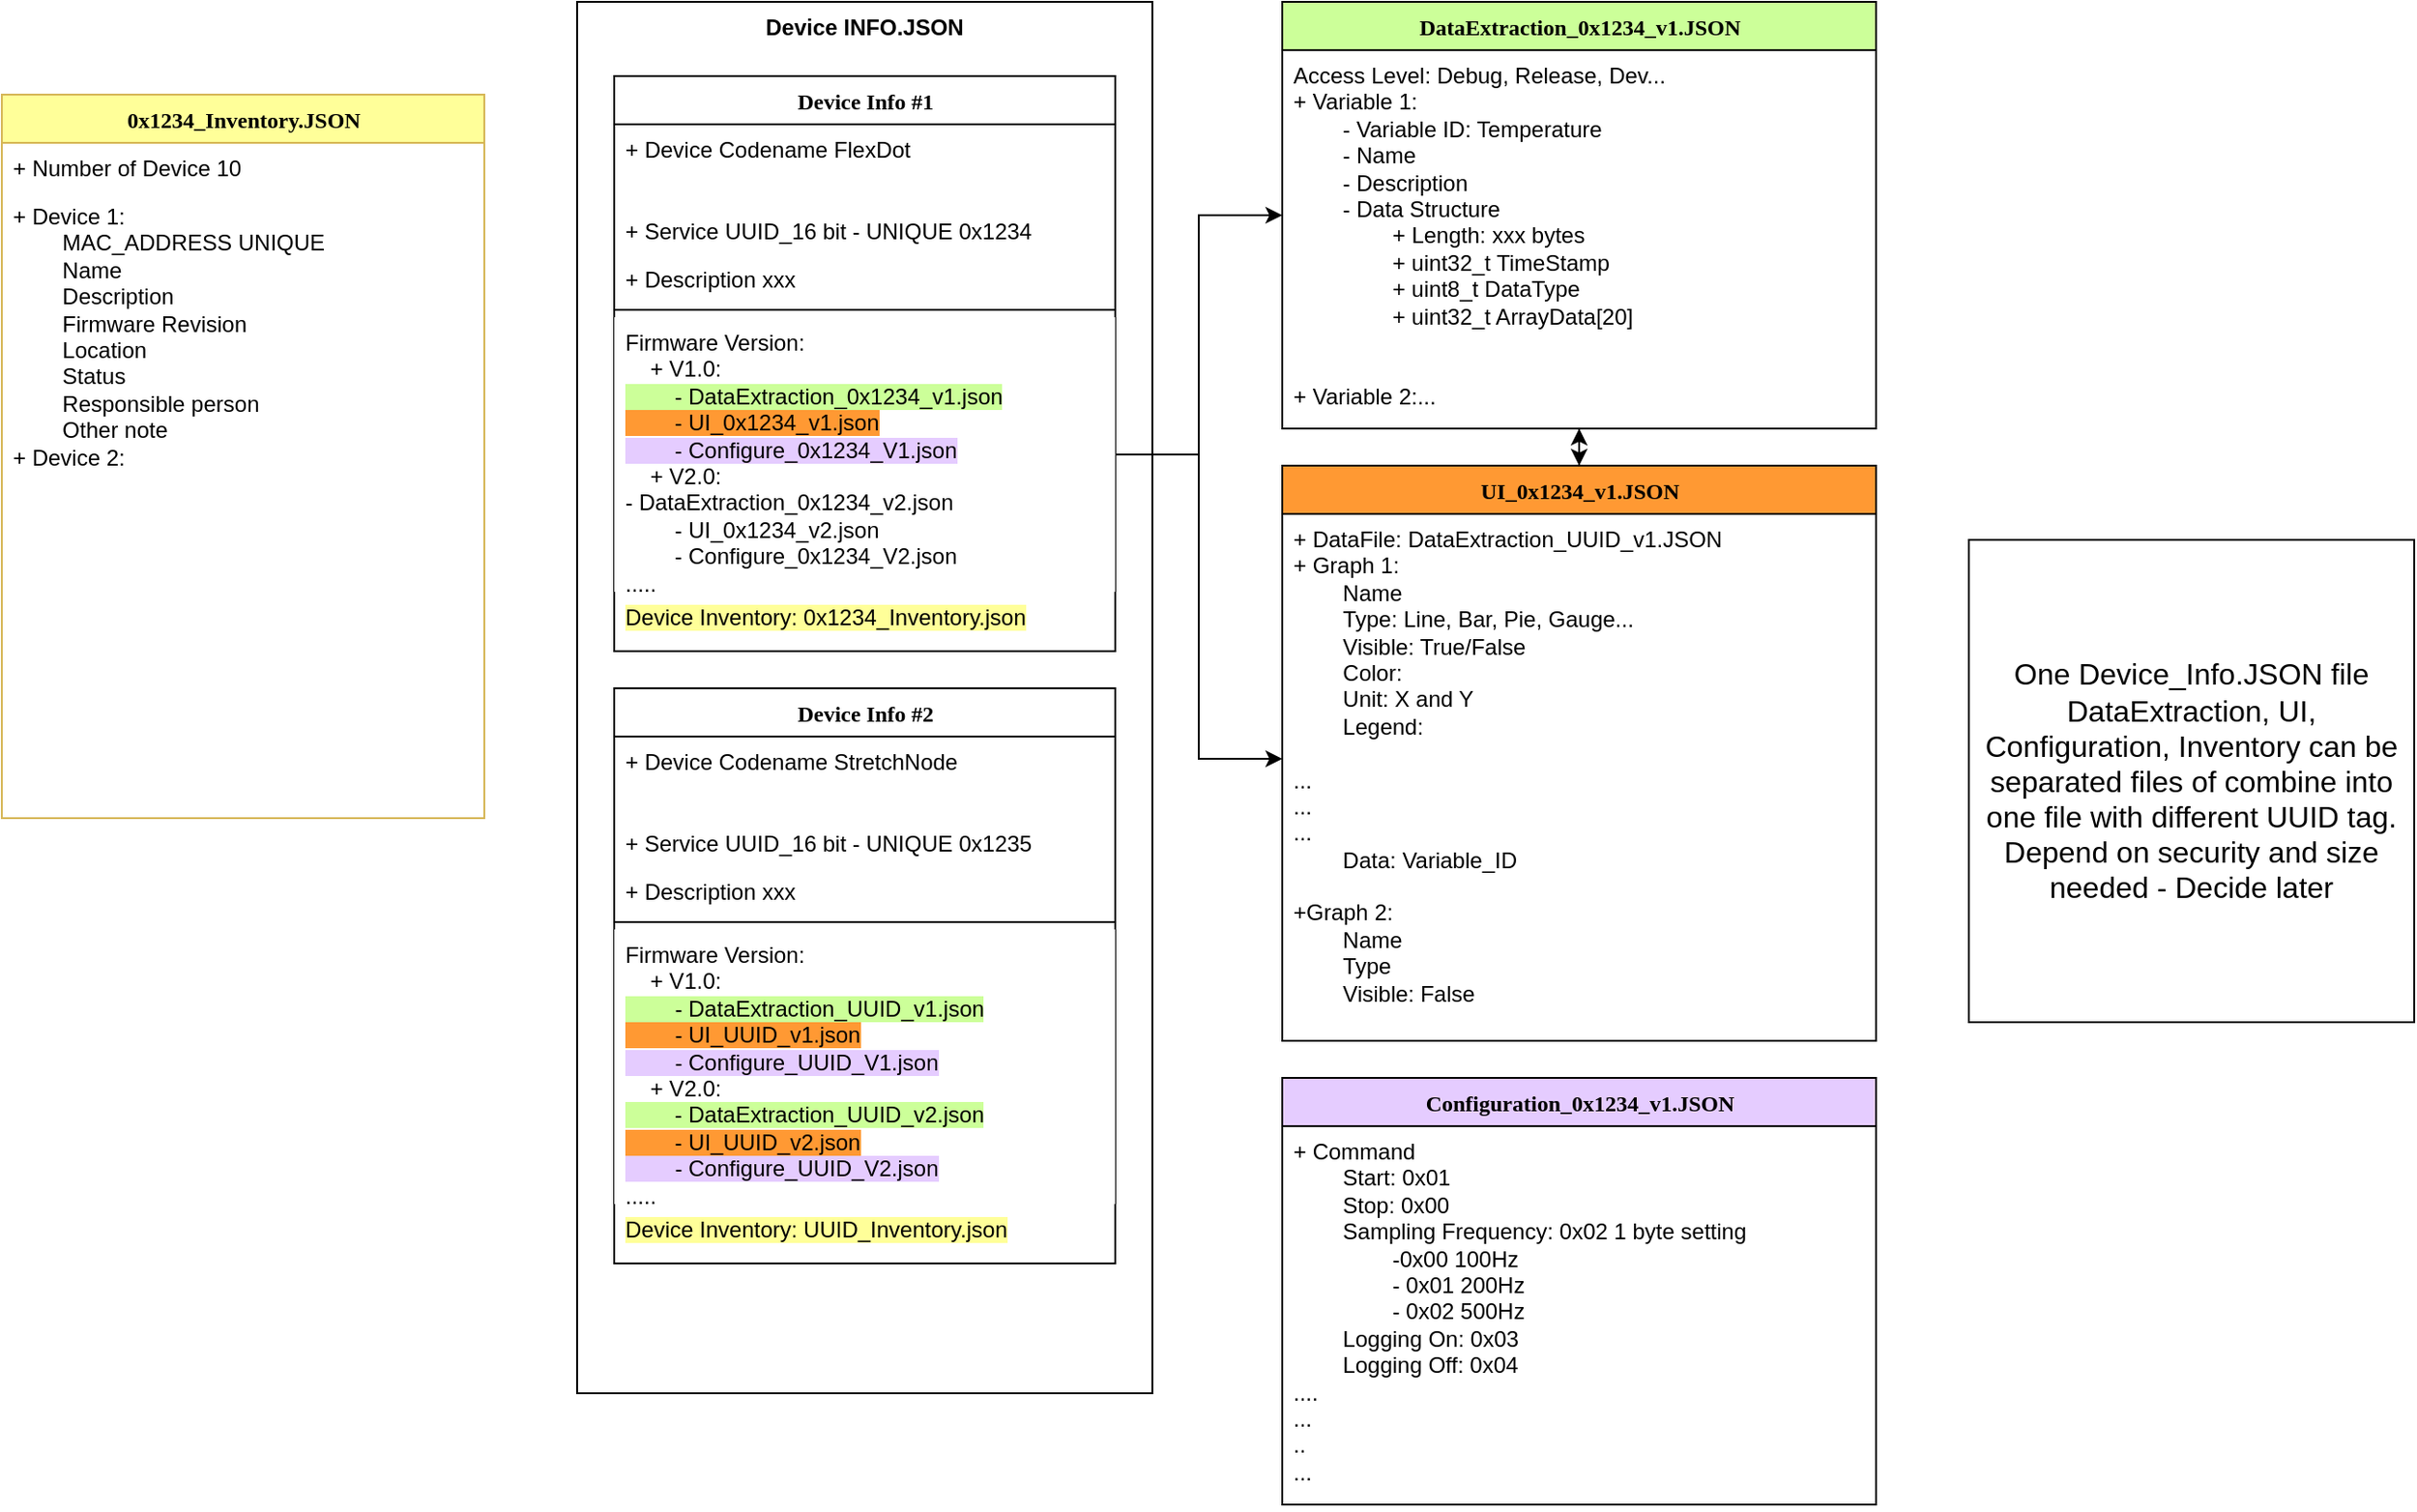 <mxfile version="22.0.6" type="github">
  <diagram name="Page-1" id="9f46799a-70d6-7492-0946-bef42562c5a5">
    <mxGraphModel dx="2534" dy="884" grid="1" gridSize="10" guides="1" tooltips="1" connect="1" arrows="1" fold="1" page="1" pageScale="1" pageWidth="1100" pageHeight="850" background="none" math="0" shadow="0">
      <root>
        <mxCell id="0" />
        <mxCell id="1" parent="0" />
        <mxCell id="KbEa9tPXZEODJ8__puC2-1" value="Device INFO.JSON" style="rounded=0;whiteSpace=wrap;html=1;fillColor=none;verticalAlign=top;fontStyle=1" vertex="1" parent="1">
          <mxGeometry x="20" y="20" width="310" height="750" as="geometry" />
        </mxCell>
        <mxCell id="8NWCVkhZBtBibmG_ez0Z-12" style="edgeStyle=orthogonalEdgeStyle;rounded=0;orthogonalLoop=1;jettySize=auto;html=1;exitX=0.5;exitY=1;exitDx=0;exitDy=0;" parent="1" source="78961159f06e98e8-17" edge="1">
          <mxGeometry relative="1" as="geometry">
            <mxPoint x="175" y="340" as="targetPoint" />
          </mxGeometry>
        </mxCell>
        <mxCell id="78961159f06e98e8-17" value="Device Info #1" style="swimlane;html=1;fontStyle=1;align=center;verticalAlign=top;childLayout=stackLayout;horizontal=1;startSize=26;horizontalStack=0;resizeParent=1;resizeLast=0;collapsible=1;marginBottom=0;swimlaneFillColor=#ffffff;rounded=0;shadow=0;comic=0;labelBackgroundColor=none;strokeWidth=1;fillColor=none;fontFamily=Verdana;fontSize=12" parent="1" vertex="1">
          <mxGeometry x="40" y="60" width="270" height="310" as="geometry" />
        </mxCell>
        <mxCell id="78961159f06e98e8-21" value="+ Device Codename FlexDot&lt;br&gt;" style="text;html=1;strokeColor=none;fillColor=none;align=left;verticalAlign=top;spacingLeft=4;spacingRight=4;whiteSpace=wrap;overflow=hidden;rotatable=0;points=[[0,0.5],[1,0.5]];portConstraint=eastwest;" parent="78961159f06e98e8-17" vertex="1">
          <mxGeometry y="26" width="270" height="44" as="geometry" />
        </mxCell>
        <mxCell id="78961159f06e98e8-23" value="+ Service UUID_16 bit - UNIQUE 0x1234" style="text;html=1;strokeColor=none;fillColor=none;align=left;verticalAlign=top;spacingLeft=4;spacingRight=4;whiteSpace=wrap;overflow=hidden;rotatable=0;points=[[0,0.5],[1,0.5]];portConstraint=eastwest;" parent="78961159f06e98e8-17" vertex="1">
          <mxGeometry y="70" width="270" height="26" as="geometry" />
        </mxCell>
        <mxCell id="78961159f06e98e8-25" value="+ Description xxx" style="text;html=1;strokeColor=none;fillColor=none;align=left;verticalAlign=top;spacingLeft=4;spacingRight=4;whiteSpace=wrap;overflow=hidden;rotatable=0;points=[[0,0.5],[1,0.5]];portConstraint=eastwest;" parent="78961159f06e98e8-17" vertex="1">
          <mxGeometry y="96" width="270" height="26" as="geometry" />
        </mxCell>
        <mxCell id="78961159f06e98e8-19" value="" style="line;html=1;strokeWidth=1;fillColor=none;align=left;verticalAlign=middle;spacingTop=-1;spacingLeft=3;spacingRight=3;rotatable=0;labelPosition=right;points=[];portConstraint=eastwest;" parent="78961159f06e98e8-17" vertex="1">
          <mxGeometry y="122" width="270" height="8" as="geometry" />
        </mxCell>
        <mxCell id="78961159f06e98e8-20" value="&lt;div&gt;Firmware Version:&lt;/div&gt;&lt;div&gt;&amp;nbsp; &amp;nbsp; + V1.0:&lt;/div&gt;&lt;div&gt;&lt;span style=&quot;background-color: rgb(204, 255, 153);&quot;&gt;&amp;nbsp; &amp;nbsp; &amp;nbsp; &amp;nbsp; - DataExtraction_0x1234_v1.json&lt;/span&gt;&lt;/div&gt;&lt;div&gt;&lt;span style=&quot;background-color: rgb(255, 153, 51);&quot;&gt;&amp;nbsp; &amp;nbsp; &amp;nbsp; &amp;nbsp; - UI_0x1234_v1.json&lt;/span&gt;&lt;/div&gt;&lt;div&gt;&lt;span style=&quot;background-color: rgb(229, 204, 255);&quot;&gt;&amp;nbsp; &amp;nbsp; &amp;nbsp; &amp;nbsp; - Configure_0x1234_V1.json&lt;/span&gt;&lt;/div&gt;&lt;div&gt;&amp;nbsp; &amp;nbsp; + V2.0:&amp;nbsp;&lt;/div&gt;&lt;div&gt;- DataExtraction_0x1234_v2.json&lt;span style=&quot;&quot;&gt;&lt;/span&gt;&lt;/div&gt;&lt;div&gt;&amp;nbsp; &amp;nbsp; &amp;nbsp; &amp;nbsp; - UI_0x1234_v2.json&lt;/div&gt;&lt;div&gt;&amp;nbsp; &amp;nbsp; &amp;nbsp; &amp;nbsp; - Configure_0x1234_V2.json&lt;/div&gt;&lt;div&gt;.....&lt;/div&gt;" style="text;html=1;strokeColor=none;fillColor=default;align=left;verticalAlign=top;spacingLeft=4;spacingRight=4;whiteSpace=wrap;overflow=hidden;rotatable=0;points=[[0,0.5],[1,0.5]];portConstraint=eastwest;" parent="78961159f06e98e8-17" vertex="1">
          <mxGeometry y="130" width="270" height="148" as="geometry" />
        </mxCell>
        <mxCell id="8NWCVkhZBtBibmG_ez0Z-2" value="&lt;span style=&quot;background-color: rgb(255, 255, 153);&quot;&gt;Device Inventory: 0x1234_Inventory.json&lt;/span&gt;" style="text;html=1;strokeColor=none;fillColor=none;align=left;verticalAlign=top;spacingLeft=4;spacingRight=4;whiteSpace=wrap;overflow=hidden;rotatable=0;points=[[0,0.5],[1,0.5]];portConstraint=eastwest;" parent="78961159f06e98e8-17" vertex="1">
          <mxGeometry y="278" width="270" height="32" as="geometry" />
        </mxCell>
        <mxCell id="8NWCVkhZBtBibmG_ez0Z-10" style="edgeStyle=orthogonalEdgeStyle;rounded=0;orthogonalLoop=1;jettySize=auto;html=1;entryX=0.5;entryY=0;entryDx=0;entryDy=0;startArrow=classic;startFill=1;" parent="1" source="78961159f06e98e8-30" target="8NWCVkhZBtBibmG_ez0Z-4" edge="1">
          <mxGeometry relative="1" as="geometry" />
        </mxCell>
        <mxCell id="78961159f06e98e8-30" value="DataExtraction_0x1234_v1.JSON" style="swimlane;html=1;fontStyle=1;align=center;verticalAlign=top;childLayout=stackLayout;horizontal=1;startSize=26;horizontalStack=0;resizeParent=1;resizeLast=0;collapsible=1;marginBottom=0;swimlaneFillColor=#ffffff;rounded=0;shadow=0;comic=0;labelBackgroundColor=none;strokeWidth=1;fillColor=#CCFF99;fontFamily=Verdana;fontSize=12" parent="1" vertex="1">
          <mxGeometry x="400" y="20" width="320" height="230" as="geometry" />
        </mxCell>
        <mxCell id="78961159f06e98e8-31" value="Access Level: Debug, Release, Dev...&lt;br&gt;+ Variable 1:&amp;nbsp;&lt;br&gt;&lt;span style=&quot;white-space: pre;&quot;&gt;&#x9;&lt;/span&gt;- Variable ID: Temperature&lt;br&gt;&lt;span style=&quot;white-space: pre;&quot;&gt;&#x9;&lt;/span&gt;- Name&lt;br&gt;&lt;span style=&quot;white-space: pre;&quot;&gt;&#x9;&lt;/span&gt;- Description&lt;br&gt;&lt;span style=&quot;white-space: pre;&quot;&gt;&#x9;&lt;/span&gt;- Data Structure&lt;br&gt;&lt;span style=&quot;white-space: pre;&quot;&gt;&#x9;&lt;span style=&quot;white-space: pre;&quot;&gt;&#x9;&lt;/span&gt;+&lt;/span&gt;&amp;nbsp;Length: xxx bytes&lt;br&gt;&lt;span style=&quot;white-space: pre;&quot;&gt;&#x9;&lt;/span&gt;&lt;span style=&quot;white-space: pre;&quot;&gt;&#x9;&lt;/span&gt;+ uint32_t TimeStamp&lt;br&gt;&lt;span style=&quot;white-space: pre;&quot;&gt;&#x9;&lt;/span&gt;&lt;span style=&quot;white-space: pre;&quot;&gt;&#x9;&lt;/span&gt;+ uint8_t DataType&lt;br&gt;&lt;span style=&quot;white-space: pre;&quot;&gt;&#x9;&lt;/span&gt;&lt;span style=&quot;white-space: pre;&quot;&gt;&#x9;&lt;/span&gt;+ uint32_t ArrayData[20]&lt;br&gt;&lt;br&gt;&lt;br&gt;+ Variable 2:..." style="text;html=1;strokeColor=none;fillColor=none;align=left;verticalAlign=top;spacingLeft=4;spacingRight=4;whiteSpace=wrap;overflow=hidden;rotatable=0;points=[[0,0.5],[1,0.5]];portConstraint=eastwest;" parent="78961159f06e98e8-30" vertex="1">
          <mxGeometry y="26" width="320" height="204" as="geometry" />
        </mxCell>
        <mxCell id="78961159f06e98e8-56" value="0x1234_Inventory.JSON" style="swimlane;html=1;fontStyle=1;align=center;verticalAlign=top;childLayout=stackLayout;horizontal=1;startSize=26;horizontalStack=0;resizeParent=1;resizeLast=0;collapsible=1;marginBottom=0;swimlaneFillColor=#ffffff;rounded=0;shadow=0;comic=0;labelBackgroundColor=none;strokeWidth=1;fillColor=#FFFF99;fontFamily=Verdana;fontSize=12;strokeColor=#d6b656;" parent="1" vertex="1">
          <mxGeometry x="-290" y="70" width="260" height="390" as="geometry" />
        </mxCell>
        <mxCell id="78961159f06e98e8-57" value="+ Number of Device 10" style="text;html=1;strokeColor=none;fillColor=none;align=left;verticalAlign=top;spacingLeft=4;spacingRight=4;whiteSpace=wrap;overflow=hidden;rotatable=0;points=[[0,0.5],[1,0.5]];portConstraint=eastwest;" parent="78961159f06e98e8-56" vertex="1">
          <mxGeometry y="26" width="260" height="26" as="geometry" />
        </mxCell>
        <mxCell id="78961159f06e98e8-58" value="+ Device 1:&lt;br&gt;&lt;span style=&quot;white-space: pre;&quot;&gt;&#x9;&lt;/span&gt;MAC_ADDRESS UNIQUE&lt;br&gt;&lt;span style=&quot;white-space: pre;&quot;&gt;&#x9;&lt;/span&gt;Name&lt;br&gt;&lt;span style=&quot;white-space: pre;&quot;&gt;&#x9;&lt;/span&gt;Description&lt;br&gt;&lt;span style=&quot;white-space: pre;&quot;&gt;&#x9;&lt;/span&gt;Firmware Revision&lt;br&gt;&lt;span style=&quot;white-space: pre;&quot;&gt;&#x9;&lt;/span&gt;Location&lt;br&gt;&lt;span style=&quot;white-space: pre;&quot;&gt;&#x9;&lt;/span&gt;Status&lt;br&gt;&lt;span style=&quot;white-space: pre;&quot;&gt;&#x9;&lt;/span&gt;Responsible person&lt;br&gt;&lt;span style=&quot;white-space: pre;&quot;&gt;&#x9;&lt;/span&gt;Other note&lt;br&gt;+ Device 2:&lt;br&gt;...." style="text;html=1;strokeColor=none;fillColor=none;align=left;verticalAlign=top;spacingLeft=4;spacingRight=4;whiteSpace=wrap;overflow=hidden;rotatable=0;points=[[0,0.5],[1,0.5]];portConstraint=eastwest;" parent="78961159f06e98e8-56" vertex="1">
          <mxGeometry y="52" width="260" height="148" as="geometry" />
        </mxCell>
        <mxCell id="78961159f06e98e8-130" style="edgeStyle=elbowEdgeStyle;html=1;labelBackgroundColor=none;startFill=0;startSize=8;endArrow=diamondThin;endFill=0;endSize=16;fontFamily=Verdana;fontSize=12;elbow=vertical;" parent="1" edge="1">
          <mxGeometry relative="1" as="geometry">
            <mxPoint x="550" y="617" as="sourcePoint" />
            <mxPoint x="520" y="617" as="targetPoint" />
          </mxGeometry>
        </mxCell>
        <mxCell id="8NWCVkhZBtBibmG_ez0Z-3" value="" style="edgeStyle=orthogonalEdgeStyle;rounded=0;orthogonalLoop=1;jettySize=auto;html=1;entryX=0;entryY=0.5;entryDx=0;entryDy=0;" parent="1" source="78961159f06e98e8-20" target="78961159f06e98e8-30" edge="1">
          <mxGeometry relative="1" as="geometry">
            <mxPoint x="800" y="171" as="targetPoint" />
          </mxGeometry>
        </mxCell>
        <mxCell id="8NWCVkhZBtBibmG_ez0Z-4" value="UI_0x1234_v1.JSON" style="swimlane;html=1;fontStyle=1;align=center;verticalAlign=top;childLayout=stackLayout;horizontal=1;startSize=26;horizontalStack=0;resizeParent=1;resizeLast=0;collapsible=1;marginBottom=0;swimlaneFillColor=#ffffff;rounded=0;shadow=0;comic=0;labelBackgroundColor=none;strokeWidth=1;fillColor=#FF9933;fontFamily=Verdana;fontSize=12" parent="1" vertex="1">
          <mxGeometry x="400" y="270" width="320" height="310" as="geometry" />
        </mxCell>
        <mxCell id="8NWCVkhZBtBibmG_ez0Z-5" value="+ DataFile: DataExtraction_UUID_v1.JSON&lt;br&gt;+ Graph 1:&lt;br&gt;&lt;span style=&quot;white-space: pre;&quot;&gt;&#x9;&lt;/span&gt;Name&lt;br&gt;&lt;span style=&quot;white-space: pre;&quot;&gt;&#x9;&lt;/span&gt;Type: Line, Bar, Pie, Gauge...&lt;br&gt;&lt;span style=&quot;white-space: pre;&quot;&gt;&#x9;&lt;/span&gt;Visible: True/False&lt;br&gt;&lt;span style=&quot;white-space: pre;&quot;&gt;&#x9;&lt;/span&gt;Color:&lt;br&gt;&lt;span style=&quot;white-space: pre;&quot;&gt;&#x9;&lt;/span&gt;Unit: X and Y&lt;br&gt;&lt;span style=&quot;white-space: pre;&quot;&gt;&#x9;&lt;/span&gt;Legend:&lt;br&gt;&lt;br&gt;...&lt;br&gt;...&lt;br&gt;...&lt;br&gt;&lt;span style=&quot;white-space: pre;&quot;&gt;&#x9;&lt;/span&gt;Data: Variable_ID&lt;br&gt;&lt;span style=&quot;white-space: pre;&quot;&gt;&#x9;&lt;/span&gt;&lt;br&gt;+Graph 2:&lt;br&gt;&lt;span style=&quot;white-space: pre;&quot;&gt;&#x9;&lt;/span&gt;Name&lt;br&gt;&lt;span style=&quot;white-space: pre;&quot;&gt;&#x9;&lt;/span&gt;Type&lt;br&gt;&lt;span style=&quot;white-space: pre;&quot;&gt;&#x9;&lt;/span&gt;Visible: False&lt;br&gt;&lt;span style=&quot;white-space: pre;&quot;&gt;&#x9;&lt;/span&gt;Data: Variable_ID" style="text;html=1;strokeColor=none;fillColor=none;align=left;verticalAlign=top;spacingLeft=4;spacingRight=4;whiteSpace=wrap;overflow=hidden;rotatable=0;points=[[0,0.5],[1,0.5]];portConstraint=eastwest;" parent="8NWCVkhZBtBibmG_ez0Z-4" vertex="1">
          <mxGeometry y="26" width="320" height="264" as="geometry" />
        </mxCell>
        <mxCell id="8NWCVkhZBtBibmG_ez0Z-6" style="edgeStyle=orthogonalEdgeStyle;rounded=0;orthogonalLoop=1;jettySize=auto;html=1;exitX=1;exitY=0.5;exitDx=0;exitDy=0;entryX=0;entryY=0.5;entryDx=0;entryDy=0;" parent="1" source="78961159f06e98e8-20" target="8NWCVkhZBtBibmG_ez0Z-5" edge="1">
          <mxGeometry relative="1" as="geometry" />
        </mxCell>
        <mxCell id="8NWCVkhZBtBibmG_ez0Z-7" value="Configuration_0x1234_v1.JSON" style="swimlane;html=1;fontStyle=1;align=center;verticalAlign=top;childLayout=stackLayout;horizontal=1;startSize=26;horizontalStack=0;resizeParent=1;resizeLast=0;collapsible=1;marginBottom=0;swimlaneFillColor=#ffffff;rounded=0;shadow=0;comic=0;labelBackgroundColor=none;strokeWidth=1;fillColor=#E5CCFF;fontFamily=Verdana;fontSize=12" parent="1" vertex="1">
          <mxGeometry x="400" y="600" width="320" height="230" as="geometry" />
        </mxCell>
        <mxCell id="8NWCVkhZBtBibmG_ez0Z-8" value="+ Command&lt;br&gt;&lt;span style=&quot;white-space: pre;&quot;&gt;&#x9;&lt;/span&gt;Start: 0x01&lt;br&gt;&lt;span style=&quot;white-space: pre;&quot;&gt;&#x9;&lt;/span&gt;Stop: 0x00&lt;br&gt;&lt;span style=&quot;white-space: pre;&quot;&gt;&#x9;&lt;/span&gt;Sampling Frequency: 0x02 1 byte setting&lt;br&gt;&lt;span style=&quot;white-space: pre;&quot;&gt;&#x9;&lt;/span&gt;&lt;span style=&quot;white-space: pre;&quot;&gt;&#x9;&lt;/span&gt;-0x00 100Hz&lt;br&gt;&lt;span style=&quot;white-space: pre;&quot;&gt;&#x9;&lt;/span&gt;&lt;span style=&quot;white-space: pre;&quot;&gt;&#x9;&lt;/span&gt;- 0x01 200Hz&lt;br&gt;&lt;span style=&quot;white-space: pre;&quot;&gt;&#x9;&lt;/span&gt;&lt;span style=&quot;white-space: pre;&quot;&gt;&#x9;&lt;/span&gt;- 0x02 500Hz&lt;br&gt;&lt;span style=&quot;white-space: pre;&quot;&gt;&#x9;&lt;/span&gt;Logging On: 0x03&lt;br&gt;&lt;span style=&quot;white-space: pre;&quot;&gt;&#x9;&lt;/span&gt;Logging Off: 0x04&lt;br&gt;....&lt;br&gt;...&lt;br&gt;..&lt;br&gt;..." style="text;html=1;strokeColor=none;fillColor=none;align=left;verticalAlign=top;spacingLeft=4;spacingRight=4;whiteSpace=wrap;overflow=hidden;rotatable=0;points=[[0,0.5],[1,0.5]];portConstraint=eastwest;" parent="8NWCVkhZBtBibmG_ez0Z-7" vertex="1">
          <mxGeometry y="26" width="320" height="204" as="geometry" />
        </mxCell>
        <mxCell id="KbEa9tPXZEODJ8__puC2-2" value="Device Info #2" style="swimlane;html=1;fontStyle=1;align=center;verticalAlign=top;childLayout=stackLayout;horizontal=1;startSize=26;horizontalStack=0;resizeParent=1;resizeLast=0;collapsible=1;marginBottom=0;swimlaneFillColor=#ffffff;rounded=0;shadow=0;comic=0;labelBackgroundColor=none;strokeWidth=1;fillColor=none;fontFamily=Verdana;fontSize=12" vertex="1" parent="1">
          <mxGeometry x="40" y="390" width="270" height="310" as="geometry" />
        </mxCell>
        <mxCell id="KbEa9tPXZEODJ8__puC2-3" value="+ Device Codename StretchNode&lt;br&gt;" style="text;html=1;strokeColor=none;fillColor=none;align=left;verticalAlign=top;spacingLeft=4;spacingRight=4;whiteSpace=wrap;overflow=hidden;rotatable=0;points=[[0,0.5],[1,0.5]];portConstraint=eastwest;" vertex="1" parent="KbEa9tPXZEODJ8__puC2-2">
          <mxGeometry y="26" width="270" height="44" as="geometry" />
        </mxCell>
        <mxCell id="KbEa9tPXZEODJ8__puC2-4" value="+ Service UUID_16 bit - UNIQUE 0x1235" style="text;html=1;strokeColor=none;fillColor=none;align=left;verticalAlign=top;spacingLeft=4;spacingRight=4;whiteSpace=wrap;overflow=hidden;rotatable=0;points=[[0,0.5],[1,0.5]];portConstraint=eastwest;" vertex="1" parent="KbEa9tPXZEODJ8__puC2-2">
          <mxGeometry y="70" width="270" height="26" as="geometry" />
        </mxCell>
        <mxCell id="KbEa9tPXZEODJ8__puC2-5" value="+ Description xxx" style="text;html=1;strokeColor=none;fillColor=none;align=left;verticalAlign=top;spacingLeft=4;spacingRight=4;whiteSpace=wrap;overflow=hidden;rotatable=0;points=[[0,0.5],[1,0.5]];portConstraint=eastwest;" vertex="1" parent="KbEa9tPXZEODJ8__puC2-2">
          <mxGeometry y="96" width="270" height="26" as="geometry" />
        </mxCell>
        <mxCell id="KbEa9tPXZEODJ8__puC2-6" value="" style="line;html=1;strokeWidth=1;fillColor=none;align=left;verticalAlign=middle;spacingTop=-1;spacingLeft=3;spacingRight=3;rotatable=0;labelPosition=right;points=[];portConstraint=eastwest;" vertex="1" parent="KbEa9tPXZEODJ8__puC2-2">
          <mxGeometry y="122" width="270" height="8" as="geometry" />
        </mxCell>
        <mxCell id="KbEa9tPXZEODJ8__puC2-7" value="Firmware Version:&lt;br&gt;&lt;span style=&quot;&quot;&gt;&lt;span style=&quot;white-space: pre;&quot;&gt;&amp;nbsp;&amp;nbsp;&amp;nbsp;&amp;nbsp;&lt;/span&gt;&lt;/span&gt;+ V1.0: &lt;br&gt;&lt;span style=&quot;background-color: rgb(204, 255, 153);&quot;&gt;&lt;span style=&quot;&quot;&gt;&lt;span style=&quot;white-space: pre;&quot;&gt;&amp;nbsp;&amp;nbsp;&amp;nbsp;&amp;nbsp;&lt;/span&gt;&lt;/span&gt;&lt;span style=&quot;&quot;&gt;&lt;span style=&quot;white-space: pre;&quot;&gt;&amp;nbsp;&amp;nbsp;&amp;nbsp;&amp;nbsp;&lt;/span&gt;&lt;/span&gt;- DataExtraction_UUID_v1.json&lt;br&gt;&lt;/span&gt;&lt;span style=&quot;background-color: rgb(255, 153, 51);&quot;&gt;&lt;span style=&quot;&quot;&gt;&lt;span style=&quot;white-space: pre;&quot;&gt;&amp;nbsp;&amp;nbsp;&amp;nbsp;&amp;nbsp;&lt;/span&gt;&lt;/span&gt;&lt;span style=&quot;&quot;&gt;&lt;span style=&quot;white-space: pre;&quot;&gt;&amp;nbsp;&amp;nbsp;&amp;nbsp;&amp;nbsp;&lt;/span&gt;&lt;/span&gt;- UI_UUID_v1.json&lt;br&gt;&lt;/span&gt;&lt;span style=&quot;background-color: rgb(229, 204, 255);&quot;&gt;&lt;span style=&quot;white-space: pre;&quot;&gt;&amp;nbsp;&amp;nbsp;&amp;nbsp;&amp;nbsp;&lt;/span&gt;&lt;span style=&quot;white-space: pre;&quot;&gt;&amp;nbsp;&amp;nbsp;&amp;nbsp;&amp;nbsp;&lt;/span&gt;- Configure_UUID_V1.json&lt;br&gt;&lt;/span&gt;&lt;span style=&quot;&quot;&gt;&lt;span style=&quot;white-space: pre;&quot;&gt;&amp;nbsp;&amp;nbsp;&amp;nbsp;&amp;nbsp;&lt;/span&gt;&lt;/span&gt;+ V2.0:&amp;nbsp;&lt;br style=&quot;border-color: var(--border-color);&quot;&gt;&#x9;&lt;span style=&quot;background-color: rgb(204, 255, 153);&quot;&gt;&lt;span style=&quot;border-color: var(--border-color);&quot;&gt;&lt;span style=&quot;white-space: pre;&quot;&gt;&lt;span style=&quot;white-space: pre;&quot;&gt;&#x9;&lt;/span&gt;&lt;/span&gt;&lt;/span&gt;- DataExtraction_UUID_v2.json&lt;br style=&quot;border-color: var(--border-color);&quot;&gt;&lt;/span&gt;&lt;span style=&quot;background-color: rgb(255, 153, 51);&quot;&gt;&lt;span style=&quot;border-color: var(--border-color);&quot;&gt;&lt;span style=&quot;white-space: pre;&quot;&gt;&amp;nbsp;&amp;nbsp;&amp;nbsp;&amp;nbsp;&lt;/span&gt;&lt;/span&gt;&lt;span style=&quot;border-color: var(--border-color);&quot;&gt;&lt;span style=&quot;white-space: pre;&quot;&gt;&amp;nbsp;&amp;nbsp;&amp;nbsp;&amp;nbsp;-&lt;/span&gt;&lt;/span&gt;&amp;nbsp;UI_UUID_v2.json&lt;br style=&quot;border-color: var(--border-color);&quot;&gt;&lt;/span&gt;&lt;span style=&quot;background-color: rgb(229, 204, 255);&quot;&gt;&lt;span style=&quot;border-color: var(--border-color);&quot;&gt;&lt;span style=&quot;white-space: pre;&quot;&gt;&amp;nbsp;&amp;nbsp;&amp;nbsp;&amp;nbsp;&lt;/span&gt;&lt;/span&gt;&lt;span style=&quot;border-color: var(--border-color);&quot;&gt;&lt;span style=&quot;white-space: pre;&quot;&gt;&amp;nbsp;&amp;nbsp;&amp;nbsp;&amp;nbsp;&lt;/span&gt;&lt;/span&gt;- Configure_UUID_V2.json&lt;br&gt;&lt;/span&gt;....." style="text;html=1;strokeColor=none;fillColor=default;align=left;verticalAlign=top;spacingLeft=4;spacingRight=4;whiteSpace=wrap;overflow=hidden;rotatable=0;points=[[0,0.5],[1,0.5]];portConstraint=eastwest;" vertex="1" parent="KbEa9tPXZEODJ8__puC2-2">
          <mxGeometry y="130" width="270" height="148" as="geometry" />
        </mxCell>
        <mxCell id="KbEa9tPXZEODJ8__puC2-8" value="&lt;span style=&quot;background-color: rgb(255, 255, 153);&quot;&gt;Device Inventory: UUID_Inventory.json&lt;/span&gt;" style="text;html=1;strokeColor=none;fillColor=none;align=left;verticalAlign=top;spacingLeft=4;spacingRight=4;whiteSpace=wrap;overflow=hidden;rotatable=0;points=[[0,0.5],[1,0.5]];portConstraint=eastwest;" vertex="1" parent="KbEa9tPXZEODJ8__puC2-2">
          <mxGeometry y="278" width="270" height="32" as="geometry" />
        </mxCell>
        <mxCell id="KbEa9tPXZEODJ8__puC2-9" value="One Device_Info.JSON file&lt;br style=&quot;font-size: 16px;&quot;&gt;DataExtraction, UI, Configuration, Inventory can be separated files of combine into one file with different UUID tag.&lt;br style=&quot;font-size: 16px;&quot;&gt;Depend on security and size needed - Decide later" style="rounded=0;whiteSpace=wrap;html=1;fontSize=16;" vertex="1" parent="1">
          <mxGeometry x="770" y="310" width="240" height="260" as="geometry" />
        </mxCell>
      </root>
    </mxGraphModel>
  </diagram>
</mxfile>
